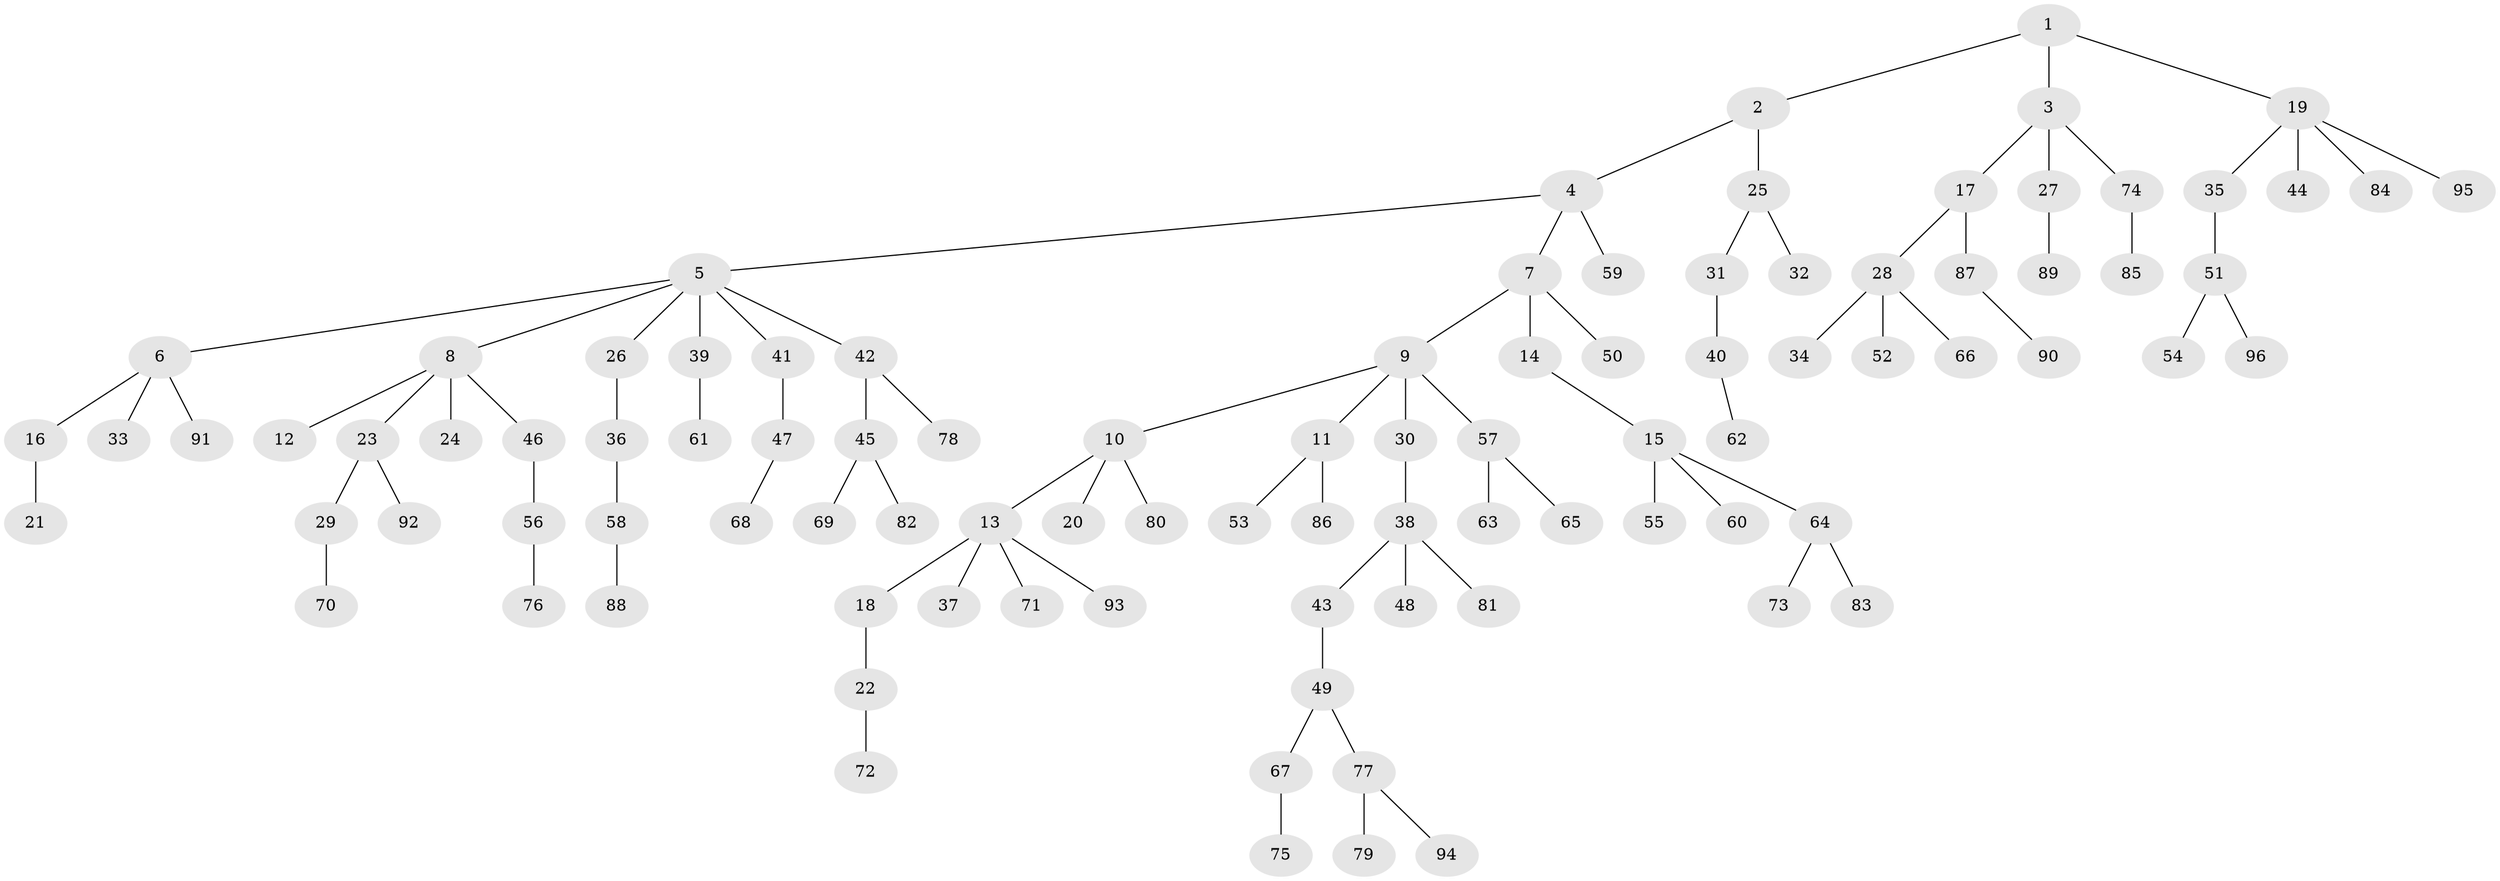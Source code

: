 // coarse degree distribution, {4: 0.12280701754385964, 3: 0.10526315789473684, 7: 0.017543859649122806, 6: 0.017543859649122806, 1: 0.543859649122807, 2: 0.19298245614035087}
// Generated by graph-tools (version 1.1) at 2025/19/03/04/25 18:19:23]
// undirected, 96 vertices, 95 edges
graph export_dot {
graph [start="1"]
  node [color=gray90,style=filled];
  1;
  2;
  3;
  4;
  5;
  6;
  7;
  8;
  9;
  10;
  11;
  12;
  13;
  14;
  15;
  16;
  17;
  18;
  19;
  20;
  21;
  22;
  23;
  24;
  25;
  26;
  27;
  28;
  29;
  30;
  31;
  32;
  33;
  34;
  35;
  36;
  37;
  38;
  39;
  40;
  41;
  42;
  43;
  44;
  45;
  46;
  47;
  48;
  49;
  50;
  51;
  52;
  53;
  54;
  55;
  56;
  57;
  58;
  59;
  60;
  61;
  62;
  63;
  64;
  65;
  66;
  67;
  68;
  69;
  70;
  71;
  72;
  73;
  74;
  75;
  76;
  77;
  78;
  79;
  80;
  81;
  82;
  83;
  84;
  85;
  86;
  87;
  88;
  89;
  90;
  91;
  92;
  93;
  94;
  95;
  96;
  1 -- 2;
  1 -- 3;
  1 -- 19;
  2 -- 4;
  2 -- 25;
  3 -- 17;
  3 -- 27;
  3 -- 74;
  4 -- 5;
  4 -- 7;
  4 -- 59;
  5 -- 6;
  5 -- 8;
  5 -- 26;
  5 -- 39;
  5 -- 41;
  5 -- 42;
  6 -- 16;
  6 -- 33;
  6 -- 91;
  7 -- 9;
  7 -- 14;
  7 -- 50;
  8 -- 12;
  8 -- 23;
  8 -- 24;
  8 -- 46;
  9 -- 10;
  9 -- 11;
  9 -- 30;
  9 -- 57;
  10 -- 13;
  10 -- 20;
  10 -- 80;
  11 -- 53;
  11 -- 86;
  13 -- 18;
  13 -- 37;
  13 -- 71;
  13 -- 93;
  14 -- 15;
  15 -- 55;
  15 -- 60;
  15 -- 64;
  16 -- 21;
  17 -- 28;
  17 -- 87;
  18 -- 22;
  19 -- 35;
  19 -- 44;
  19 -- 84;
  19 -- 95;
  22 -- 72;
  23 -- 29;
  23 -- 92;
  25 -- 31;
  25 -- 32;
  26 -- 36;
  27 -- 89;
  28 -- 34;
  28 -- 52;
  28 -- 66;
  29 -- 70;
  30 -- 38;
  31 -- 40;
  35 -- 51;
  36 -- 58;
  38 -- 43;
  38 -- 48;
  38 -- 81;
  39 -- 61;
  40 -- 62;
  41 -- 47;
  42 -- 45;
  42 -- 78;
  43 -- 49;
  45 -- 69;
  45 -- 82;
  46 -- 56;
  47 -- 68;
  49 -- 67;
  49 -- 77;
  51 -- 54;
  51 -- 96;
  56 -- 76;
  57 -- 63;
  57 -- 65;
  58 -- 88;
  64 -- 73;
  64 -- 83;
  67 -- 75;
  74 -- 85;
  77 -- 79;
  77 -- 94;
  87 -- 90;
}
